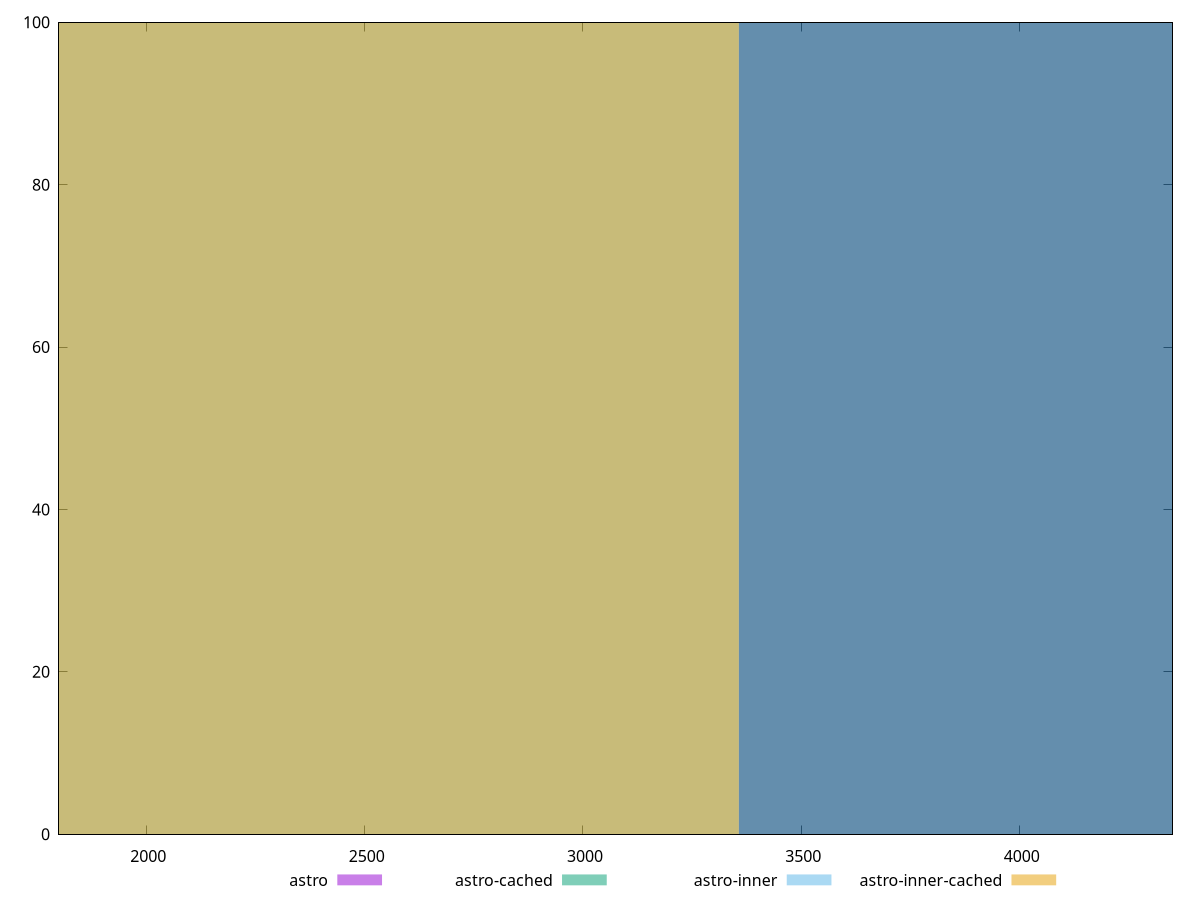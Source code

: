reset

$astro <<EOF
4475.800675877641 100
EOF

$astroCached <<EOF
4475.800675877641 100
EOF

$astroInner <<EOF
2237.9003379388205 100
EOF

$astroInnerCached <<EOF
2237.9003379388205 100
EOF

set key outside below
set boxwidth 2237.9003379388205
set xrange [1800:4350]
set yrange [0:100]
set trange [0:100]
set style fill transparent solid 0.5 noborder
set terminal svg size 640, 520 enhanced background rgb 'white'
set output "reports/report_00033_2021-03-01T14-23-16.841Z/unused-javascript/comparison/histogram/all_raw.svg"

plot $astro title "astro" with boxes, \
     $astroCached title "astro-cached" with boxes, \
     $astroInner title "astro-inner" with boxes, \
     $astroInnerCached title "astro-inner-cached" with boxes

reset
